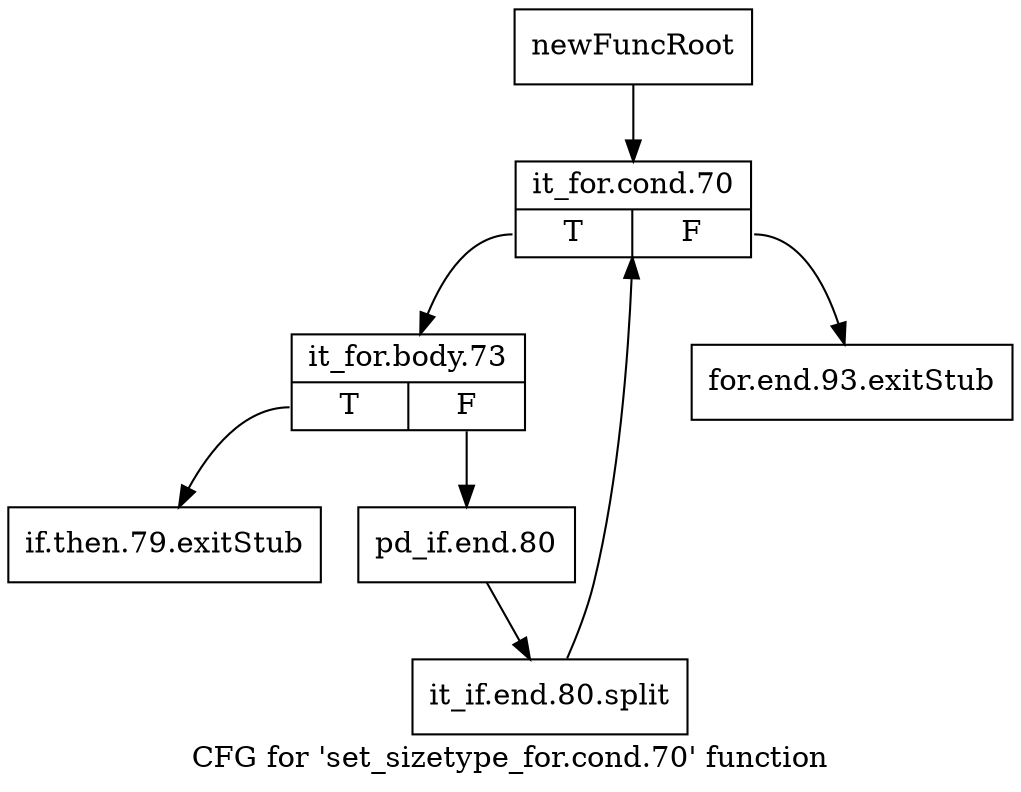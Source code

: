 digraph "CFG for 'set_sizetype_for.cond.70' function" {
	label="CFG for 'set_sizetype_for.cond.70' function";

	Node0xc45ff30 [shape=record,label="{newFuncRoot}"];
	Node0xc45ff30 -> Node0xc460020;
	Node0xc45ff80 [shape=record,label="{for.end.93.exitStub}"];
	Node0xc45ffd0 [shape=record,label="{if.then.79.exitStub}"];
	Node0xc460020 [shape=record,label="{it_for.cond.70|{<s0>T|<s1>F}}"];
	Node0xc460020:s0 -> Node0xc460070;
	Node0xc460020:s1 -> Node0xc45ff80;
	Node0xc460070 [shape=record,label="{it_for.body.73|{<s0>T|<s1>F}}"];
	Node0xc460070:s0 -> Node0xc45ffd0;
	Node0xc460070:s1 -> Node0xc4600c0;
	Node0xc4600c0 [shape=record,label="{pd_if.end.80}"];
	Node0xc4600c0 -> Node0xfd62c30;
	Node0xfd62c30 [shape=record,label="{it_if.end.80.split}"];
	Node0xfd62c30 -> Node0xc460020;
}

